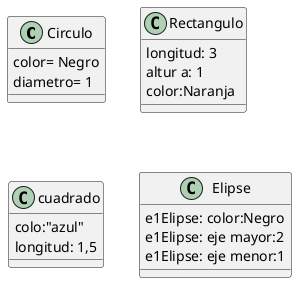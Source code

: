 @startuml
class Circulo{
 color= Negro
 diametro= 1
}
class Rectangulo{
 longitud: 3
 altur a: 1
 color:Naranja
}
class cuadrado{
 colo:"azul"
 longitud: 1,5
}
class Elipse{
e1Elipse: color:Negro
e1Elipse: eje mayor:2
e1Elipse: eje menor:1
}
@enduml